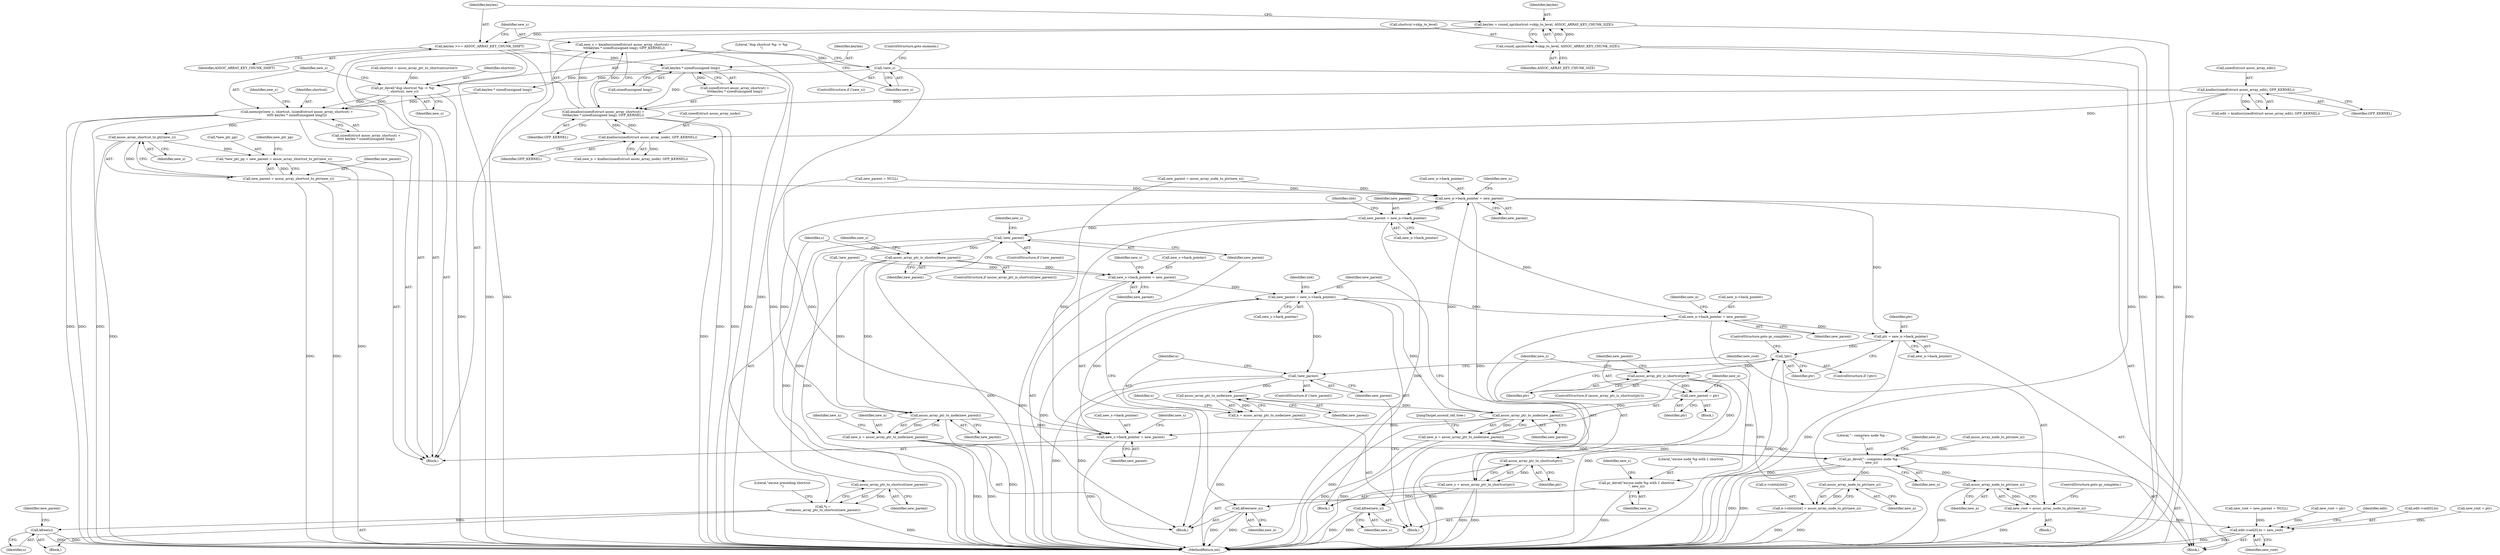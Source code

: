 digraph "0_linux_95389b08d93d5c06ec63ab49bd732b0069b7c35e@API" {
"1000222" [label="(Call,new_s = kmalloc(sizeof(struct assoc_array_shortcut) +\n\t\t\t\tkeylen * sizeof(unsigned long), GFP_KERNEL))"];
"1000224" [label="(Call,kmalloc(sizeof(struct assoc_array_shortcut) +\n\t\t\t\tkeylen * sizeof(unsigned long), GFP_KERNEL))"];
"1000228" [label="(Call,keylen * sizeof(unsigned long))"];
"1000219" [label="(Call,keylen >>= ASSOC_ARRAY_KEY_CHUNK_SHIFT)"];
"1000212" [label="(Call,keylen = round_up(shortcut->skip_to_level, ASSOC_ARRAY_KEY_CHUNK_SIZE))"];
"1000214" [label="(Call,round_up(shortcut->skip_to_level, ASSOC_ARRAY_KEY_CHUNK_SIZE))"];
"1000287" [label="(Call,kzalloc(sizeof(struct assoc_array_node), GFP_KERNEL))"];
"1000145" [label="(Call,kzalloc(sizeof(struct assoc_array_edit), GFP_KERNEL))"];
"1000234" [label="(Call,!new_s)"];
"1000237" [label="(Call,pr_devel(\"dup shortcut %p -> %p\n\", shortcut, new_s))"];
"1000241" [label="(Call,memcpy(new_s, shortcut, (sizeof(struct assoc_array_shortcut) +\n\t\t\t\t\t keylen * sizeof(unsigned long))))"];
"1000268" [label="(Call,assoc_array_shortcut_to_ptr(new_s))"];
"1000263" [label="(Call,*new_ptr_pp = new_parent = assoc_array_shortcut_to_ptr(new_s))"];
"1000266" [label="(Call,new_parent = assoc_array_shortcut_to_ptr(new_s))"];
"1000299" [label="(Call,new_n->back_pointer = new_parent)"];
"1000622" [label="(Call,new_parent = new_n->back_pointer)"];
"1000635" [label="(Call,!new_parent)"];
"1000653" [label="(Call,assoc_array_ptr_is_shortcut(new_parent))"];
"1000659" [label="(Call,assoc_array_ptr_to_shortcut(new_parent))"];
"1000657" [label="(Call,*s =\n\t\t\t\t\tassoc_array_ptr_to_shortcut(new_parent))"];
"1000681" [label="(Call,kfree(s))"];
"1000701" [label="(Call,new_s->back_pointer = new_parent)"];
"1000740" [label="(Call,new_parent = new_s->back_pointer)"];
"1000760" [label="(Call,new_n->back_pointer = new_parent)"];
"1000723" [label="(Call,ptr = new_n->back_pointer)"];
"1000729" [label="(Call,!ptr)"];
"1000733" [label="(Call,assoc_array_ptr_is_shortcut(ptr))"];
"1000738" [label="(Call,assoc_array_ptr_to_shortcut(ptr))"];
"1000736" [label="(Call,new_s = assoc_array_ptr_to_shortcut(ptr))"];
"1000770" [label="(Call,kfree(new_s))"];
"1000795" [label="(Call,new_parent = ptr)"];
"1000800" [label="(Call,assoc_array_ptr_to_node(new_parent))"];
"1000251" [label="(Call,new_s->back_pointer = new_parent)"];
"1000798" [label="(Call,new_n = assoc_array_ptr_to_node(new_parent))"];
"1000372" [label="(Call,pr_devel(\"-- compress node %p --\n\", new_n))"];
"1000615" [label="(Call,pr_devel(\"excise node %p with 1 shortcut\n\", new_n))"];
"1000632" [label="(Call,kfree(new_n))"];
"1000778" [label="(Call,assoc_array_node_to_ptr(new_n))"];
"1000776" [label="(Call,new_root = assoc_array_node_to_ptr(new_n))"];
"1000851" [label="(Call,edit->set[0].to = new_root)"];
"1000791" [label="(Call,assoc_array_node_to_ptr(new_n))"];
"1000785" [label="(Call,n->slots[slot] = assoc_array_node_to_ptr(new_n))"];
"1000773" [label="(Call,!new_parent)"];
"1000783" [label="(Call,assoc_array_ptr_to_node(new_parent))"];
"1000781" [label="(Call,n = assoc_array_ptr_to_node(new_parent))"];
"1000713" [label="(Call,assoc_array_ptr_to_node(new_parent))"];
"1000711" [label="(Call,new_n = assoc_array_ptr_to_node(new_parent))"];
"1000287" [label="(Call,kzalloc(sizeof(struct assoc_array_node), GFP_KERNEL))"];
"1000739" [label="(Identifier,ptr)"];
"1000148" [label="(Identifier,GFP_KERNEL)"];
"1000730" [label="(Identifier,ptr)"];
"1000791" [label="(Call,assoc_array_node_to_ptr(new_n))"];
"1000316" [label="(Call,assoc_array_node_to_ptr(new_n))"];
"1000701" [label="(Call,new_s->back_pointer = new_parent)"];
"1000615" [label="(Call,pr_devel(\"excise node %p with 1 shortcut\n\", new_n))"];
"1000785" [label="(Call,n->slots[slot] = assoc_array_node_to_ptr(new_n))"];
"1000794" [label="(Block,)"];
"1000373" [label="(Literal,\"-- compress node %p --\n\")"];
"1000714" [label="(Identifier,new_parent)"];
"1000767" [label="(Identifier,new_n)"];
"1000218" [label="(Identifier,ASSOC_ARRAY_KEY_CHUNK_SIZE)"];
"1000736" [label="(Call,new_s = assoc_array_ptr_to_shortcut(ptr))"];
"1000779" [label="(Identifier,new_n)"];
"1000782" [label="(Identifier,n)"];
"1000788" [label="(Identifier,n)"];
"1000377" [label="(Identifier,new_n)"];
"1000219" [label="(Call,keylen >>= ASSOC_ARRAY_KEY_CHUNK_SHIFT)"];
"1000240" [label="(Identifier,new_s)"];
"1000628" [label="(Identifier,slot)"];
"1000770" [label="(Call,kfree(new_s))"];
"1000374" [label="(Identifier,new_n)"];
"1000705" [label="(Identifier,new_parent)"];
"1000708" [label="(Identifier,new_s)"];
"1000290" [label="(Identifier,GFP_KERNEL)"];
"1000614" [label="(Block,)"];
"1000784" [label="(Identifier,new_parent)"];
"1000861" [label="(Identifier,edit)"];
"1000207" [label="(Block,)"];
"1000801" [label="(Identifier,new_parent)"];
"1000718" [label="(Identifier,new_n)"];
"1000852" [label="(Call,edit->set[0].to)"];
"1000632" [label="(Call,kfree(new_n))"];
"1000191" [label="(Call,new_parent = NULL)"];
"1000660" [label="(Identifier,new_parent)"];
"1000859" [label="(Identifier,new_root)"];
"1000251" [label="(Call,new_s->back_pointer = new_parent)"];
"1000800" [label="(Call,assoc_array_ptr_to_node(new_parent))"];
"1000741" [label="(Identifier,new_parent)"];
"1000300" [label="(Call,new_n->back_pointer)"];
"1000723" [label="(Call,ptr = new_n->back_pointer)"];
"1000733" [label="(Call,assoc_array_ptr_is_shortcut(ptr))"];
"1000731" [label="(ControlStructure,goto gc_complete;)"];
"1000624" [label="(Call,new_n->back_pointer)"];
"1000735" [label="(Block,)"];
"1000783" [label="(Call,assoc_array_ptr_to_node(new_parent))"];
"1000773" [label="(Call,!new_parent)"];
"1000732" [label="(ControlStructure,if (assoc_array_ptr_is_shortcut(ptr)))"];
"1000633" [label="(Identifier,new_n)"];
"1000253" [label="(Identifier,new_s)"];
"1000617" [label="(Identifier,new_n)"];
"1000236" [label="(ControlStructure,goto enomem;)"];
"1000657" [label="(Call,*s =\n\t\t\t\t\tassoc_array_ptr_to_shortcut(new_parent))"];
"1000681" [label="(Call,kfree(s))"];
"1000682" [label="(Identifier,s)"];
"1000761" [label="(Call,new_n->back_pointer)"];
"1000711" [label="(Call,new_n = assoc_array_ptr_to_node(new_parent))"];
"1000737" [label="(Identifier,new_s)"];
"1000225" [label="(Call,sizeof(struct assoc_array_shortcut) +\n\t\t\t\tkeylen * sizeof(unsigned long))"];
"1000775" [label="(Block,)"];
"1000622" [label="(Call,new_parent = new_n->back_pointer)"];
"1000655" [label="(Block,)"];
"1000658" [label="(Identifier,s)"];
"1000299" [label="(Call,new_n->back_pointer = new_parent)"];
"1000697" [label="(Call,new_root = ptr)"];
"1000267" [label="(Identifier,new_parent)"];
"1000285" [label="(Call,new_n = kzalloc(sizeof(struct assoc_array_node), GFP_KERNEL))"];
"1000288" [label="(Call,sizeof(struct assoc_array_node))"];
"1000635" [label="(Call,!new_parent)"];
"1000776" [label="(Call,new_root = assoc_array_node_to_ptr(new_n))"];
"1000802" [label="(JumpTarget,ascend_old_tree:)"];
"1000232" [label="(Identifier,GFP_KERNEL)"];
"1000756" [label="(Block,)"];
"1000238" [label="(Literal,\"dup shortcut %p -> %p\n\")"];
"1000222" [label="(Call,new_s = kmalloc(sizeof(struct assoc_array_shortcut) +\n\t\t\t\tkeylen * sizeof(unsigned long), GFP_KERNEL))"];
"1000619" [label="(Identifier,new_s)"];
"1000221" [label="(Identifier,ASSOC_ARRAY_KEY_CHUNK_SHIFT)"];
"1000729" [label="(Call,!ptr)"];
"1000146" [label="(Call,sizeof(struct assoc_array_edit))"];
"1000255" [label="(Identifier,new_parent)"];
"1000786" [label="(Call,n->slots[slot])"];
"1000774" [label="(Identifier,new_parent)"];
"1000662" [label="(Literal,\"excise preceding shortcut\n\")"];
"1000780" [label="(ControlStructure,goto gc_complete;)"];
"1000659" [label="(Call,assoc_array_ptr_to_shortcut(new_parent))"];
"1000314" [label="(Call,new_parent = assoc_array_node_to_ptr(new_n))"];
"1000268" [label="(Call,assoc_array_shortcut_to_ptr(new_s))"];
"1000306" [label="(Identifier,new_n)"];
"1000372" [label="(Call,pr_devel(\"-- compress node %p --\n\", new_n))"];
"1000797" [label="(Identifier,ptr)"];
"1000616" [label="(Literal,\"excise node %p with 1 shortcut\n\")"];
"1000234" [label="(Call,!new_s)"];
"1000738" [label="(Call,assoc_array_ptr_to_shortcut(ptr))"];
"1000746" [label="(Identifier,slot)"];
"1000233" [label="(ControlStructure,if (!new_s))"];
"1000237" [label="(Call,pr_devel(\"dup shortcut %p -> %p\n\", shortcut, new_s))"];
"1000241" [label="(Call,memcpy(new_s, shortcut, (sizeof(struct assoc_array_shortcut) +\n\t\t\t\t\t keylen * sizeof(unsigned long))))"];
"1000145" [label="(Call,kzalloc(sizeof(struct assoc_array_edit), GFP_KERNEL))"];
"1000252" [label="(Call,new_s->back_pointer)"];
"1000235" [label="(Identifier,new_s)"];
"1000636" [label="(Identifier,new_parent)"];
"1000740" [label="(Call,new_parent = new_s->back_pointer)"];
"1000712" [label="(Identifier,new_n)"];
"1000244" [label="(Call,sizeof(struct assoc_array_shortcut) +\n\t\t\t\t\t keylen * sizeof(unsigned long))"];
"1000243" [label="(Identifier,shortcut)"];
"1000116" [label="(Block,)"];
"1000634" [label="(ControlStructure,if (!new_parent))"];
"1000215" [label="(Call,shortcut->skip_to_level)"];
"1000777" [label="(Identifier,new_root)"];
"1000230" [label="(Call,sizeof(unsigned long))"];
"1000640" [label="(Identifier,new_s)"];
"1000703" [label="(Identifier,new_s)"];
"1000623" [label="(Identifier,new_parent)"];
"1000653" [label="(Call,assoc_array_ptr_is_shortcut(new_parent))"];
"1000781" [label="(Call,n = assoc_array_ptr_to_node(new_parent))"];
"1000728" [label="(ControlStructure,if (!ptr))"];
"1000214" [label="(Call,round_up(shortcut->skip_to_level, ASSOC_ARRAY_KEY_CHUNK_SIZE))"];
"1000220" [label="(Identifier,keylen)"];
"1000713" [label="(Call,assoc_array_ptr_to_node(new_parent))"];
"1000269" [label="(Identifier,new_s)"];
"1000189" [label="(Call,new_root = new_parent = NULL)"];
"1000228" [label="(Call,keylen * sizeof(unsigned long))"];
"1000702" [label="(Call,new_s->back_pointer)"];
"1000208" [label="(Call,shortcut = assoc_array_ptr_to_shortcut(cursor))"];
"1000772" [label="(ControlStructure,if (!new_parent))"];
"1000229" [label="(Identifier,keylen)"];
"1000764" [label="(Identifier,new_parent)"];
"1000798" [label="(Call,new_n = assoc_array_ptr_to_node(new_parent))"];
"1000224" [label="(Call,kmalloc(sizeof(struct assoc_array_shortcut) +\n\t\t\t\tkeylen * sizeof(unsigned long), GFP_KERNEL))"];
"1000271" [label="(Identifier,new_ptr_pp)"];
"1000685" [label="(Identifier,new_parent)"];
"1000778" [label="(Call,assoc_array_node_to_ptr(new_n))"];
"1000239" [label="(Identifier,shortcut)"];
"1000654" [label="(Identifier,new_parent)"];
"1000799" [label="(Identifier,new_n)"];
"1000213" [label="(Identifier,keylen)"];
"1000792" [label="(Identifier,new_n)"];
"1000882" [label="(MethodReturn,int)"];
"1000684" [label="(Call,!new_parent)"];
"1000851" [label="(Call,edit->set[0].to = new_root)"];
"1000734" [label="(Identifier,ptr)"];
"1000242" [label="(Identifier,new_s)"];
"1000143" [label="(Call,edit = kzalloc(sizeof(struct assoc_array_edit), GFP_KERNEL))"];
"1000725" [label="(Call,new_n->back_pointer)"];
"1000264" [label="(Call,*new_ptr_pp)"];
"1000258" [label="(Identifier,new_s)"];
"1000724" [label="(Identifier,ptr)"];
"1000212" [label="(Call,keylen = round_up(shortcut->skip_to_level, ASSOC_ARRAY_KEY_CHUNK_SIZE))"];
"1000760" [label="(Call,new_n->back_pointer = new_parent)"];
"1000648" [label="(Call,new_root = ptr)"];
"1000303" [label="(Identifier,new_parent)"];
"1000247" [label="(Call,keylen * sizeof(unsigned long))"];
"1000266" [label="(Call,new_parent = assoc_array_shortcut_to_ptr(new_s))"];
"1000263" [label="(Call,*new_ptr_pp = new_parent = assoc_array_shortcut_to_ptr(new_s))"];
"1000742" [label="(Call,new_s->back_pointer)"];
"1000795" [label="(Call,new_parent = ptr)"];
"1000223" [label="(Identifier,new_s)"];
"1000771" [label="(Identifier,new_s)"];
"1000796" [label="(Identifier,new_parent)"];
"1000652" [label="(ControlStructure,if (assoc_array_ptr_is_shortcut(new_parent)))"];
"1000222" -> "1000207"  [label="AST: "];
"1000222" -> "1000224"  [label="CFG: "];
"1000223" -> "1000222"  [label="AST: "];
"1000224" -> "1000222"  [label="AST: "];
"1000235" -> "1000222"  [label="CFG: "];
"1000222" -> "1000882"  [label="DDG: "];
"1000224" -> "1000222"  [label="DDG: "];
"1000224" -> "1000222"  [label="DDG: "];
"1000222" -> "1000234"  [label="DDG: "];
"1000224" -> "1000232"  [label="CFG: "];
"1000225" -> "1000224"  [label="AST: "];
"1000232" -> "1000224"  [label="AST: "];
"1000224" -> "1000882"  [label="DDG: "];
"1000224" -> "1000882"  [label="DDG: "];
"1000228" -> "1000224"  [label="DDG: "];
"1000287" -> "1000224"  [label="DDG: "];
"1000145" -> "1000224"  [label="DDG: "];
"1000224" -> "1000287"  [label="DDG: "];
"1000228" -> "1000225"  [label="AST: "];
"1000228" -> "1000230"  [label="CFG: "];
"1000229" -> "1000228"  [label="AST: "];
"1000230" -> "1000228"  [label="AST: "];
"1000225" -> "1000228"  [label="CFG: "];
"1000228" -> "1000882"  [label="DDG: "];
"1000228" -> "1000225"  [label="DDG: "];
"1000219" -> "1000228"  [label="DDG: "];
"1000228" -> "1000247"  [label="DDG: "];
"1000219" -> "1000207"  [label="AST: "];
"1000219" -> "1000221"  [label="CFG: "];
"1000220" -> "1000219"  [label="AST: "];
"1000221" -> "1000219"  [label="AST: "];
"1000223" -> "1000219"  [label="CFG: "];
"1000219" -> "1000882"  [label="DDG: "];
"1000219" -> "1000882"  [label="DDG: "];
"1000212" -> "1000219"  [label="DDG: "];
"1000212" -> "1000207"  [label="AST: "];
"1000212" -> "1000214"  [label="CFG: "];
"1000213" -> "1000212"  [label="AST: "];
"1000214" -> "1000212"  [label="AST: "];
"1000220" -> "1000212"  [label="CFG: "];
"1000212" -> "1000882"  [label="DDG: "];
"1000214" -> "1000212"  [label="DDG: "];
"1000214" -> "1000212"  [label="DDG: "];
"1000214" -> "1000218"  [label="CFG: "];
"1000215" -> "1000214"  [label="AST: "];
"1000218" -> "1000214"  [label="AST: "];
"1000214" -> "1000882"  [label="DDG: "];
"1000214" -> "1000882"  [label="DDG: "];
"1000287" -> "1000285"  [label="AST: "];
"1000287" -> "1000290"  [label="CFG: "];
"1000288" -> "1000287"  [label="AST: "];
"1000290" -> "1000287"  [label="AST: "];
"1000285" -> "1000287"  [label="CFG: "];
"1000287" -> "1000882"  [label="DDG: "];
"1000287" -> "1000285"  [label="DDG: "];
"1000145" -> "1000287"  [label="DDG: "];
"1000145" -> "1000143"  [label="AST: "];
"1000145" -> "1000148"  [label="CFG: "];
"1000146" -> "1000145"  [label="AST: "];
"1000148" -> "1000145"  [label="AST: "];
"1000143" -> "1000145"  [label="CFG: "];
"1000145" -> "1000882"  [label="DDG: "];
"1000145" -> "1000143"  [label="DDG: "];
"1000234" -> "1000233"  [label="AST: "];
"1000234" -> "1000235"  [label="CFG: "];
"1000235" -> "1000234"  [label="AST: "];
"1000236" -> "1000234"  [label="CFG: "];
"1000238" -> "1000234"  [label="CFG: "];
"1000234" -> "1000882"  [label="DDG: "];
"1000234" -> "1000882"  [label="DDG: "];
"1000234" -> "1000237"  [label="DDG: "];
"1000237" -> "1000207"  [label="AST: "];
"1000237" -> "1000240"  [label="CFG: "];
"1000238" -> "1000237"  [label="AST: "];
"1000239" -> "1000237"  [label="AST: "];
"1000240" -> "1000237"  [label="AST: "];
"1000242" -> "1000237"  [label="CFG: "];
"1000237" -> "1000882"  [label="DDG: "];
"1000208" -> "1000237"  [label="DDG: "];
"1000237" -> "1000241"  [label="DDG: "];
"1000237" -> "1000241"  [label="DDG: "];
"1000241" -> "1000207"  [label="AST: "];
"1000241" -> "1000244"  [label="CFG: "];
"1000242" -> "1000241"  [label="AST: "];
"1000243" -> "1000241"  [label="AST: "];
"1000244" -> "1000241"  [label="AST: "];
"1000253" -> "1000241"  [label="CFG: "];
"1000241" -> "1000882"  [label="DDG: "];
"1000241" -> "1000882"  [label="DDG: "];
"1000241" -> "1000882"  [label="DDG: "];
"1000247" -> "1000241"  [label="DDG: "];
"1000241" -> "1000268"  [label="DDG: "];
"1000268" -> "1000266"  [label="AST: "];
"1000268" -> "1000269"  [label="CFG: "];
"1000269" -> "1000268"  [label="AST: "];
"1000266" -> "1000268"  [label="CFG: "];
"1000268" -> "1000882"  [label="DDG: "];
"1000268" -> "1000263"  [label="DDG: "];
"1000268" -> "1000266"  [label="DDG: "];
"1000263" -> "1000207"  [label="AST: "];
"1000263" -> "1000266"  [label="CFG: "];
"1000264" -> "1000263"  [label="AST: "];
"1000266" -> "1000263"  [label="AST: "];
"1000271" -> "1000263"  [label="CFG: "];
"1000263" -> "1000882"  [label="DDG: "];
"1000266" -> "1000263"  [label="DDG: "];
"1000267" -> "1000266"  [label="AST: "];
"1000266" -> "1000882"  [label="DDG: "];
"1000266" -> "1000882"  [label="DDG: "];
"1000266" -> "1000299"  [label="DDG: "];
"1000299" -> "1000116"  [label="AST: "];
"1000299" -> "1000303"  [label="CFG: "];
"1000300" -> "1000299"  [label="AST: "];
"1000303" -> "1000299"  [label="AST: "];
"1000306" -> "1000299"  [label="CFG: "];
"1000299" -> "1000882"  [label="DDG: "];
"1000713" -> "1000299"  [label="DDG: "];
"1000314" -> "1000299"  [label="DDG: "];
"1000800" -> "1000299"  [label="DDG: "];
"1000191" -> "1000299"  [label="DDG: "];
"1000299" -> "1000622"  [label="DDG: "];
"1000299" -> "1000723"  [label="DDG: "];
"1000622" -> "1000614"  [label="AST: "];
"1000622" -> "1000624"  [label="CFG: "];
"1000623" -> "1000622"  [label="AST: "];
"1000624" -> "1000622"  [label="AST: "];
"1000628" -> "1000622"  [label="CFG: "];
"1000622" -> "1000882"  [label="DDG: "];
"1000760" -> "1000622"  [label="DDG: "];
"1000622" -> "1000635"  [label="DDG: "];
"1000635" -> "1000634"  [label="AST: "];
"1000635" -> "1000636"  [label="CFG: "];
"1000636" -> "1000635"  [label="AST: "];
"1000640" -> "1000635"  [label="CFG: "];
"1000654" -> "1000635"  [label="CFG: "];
"1000635" -> "1000882"  [label="DDG: "];
"1000635" -> "1000882"  [label="DDG: "];
"1000635" -> "1000653"  [label="DDG: "];
"1000653" -> "1000652"  [label="AST: "];
"1000653" -> "1000654"  [label="CFG: "];
"1000654" -> "1000653"  [label="AST: "];
"1000658" -> "1000653"  [label="CFG: "];
"1000703" -> "1000653"  [label="CFG: "];
"1000653" -> "1000882"  [label="DDG: "];
"1000653" -> "1000659"  [label="DDG: "];
"1000653" -> "1000701"  [label="DDG: "];
"1000653" -> "1000713"  [label="DDG: "];
"1000659" -> "1000657"  [label="AST: "];
"1000659" -> "1000660"  [label="CFG: "];
"1000660" -> "1000659"  [label="AST: "];
"1000657" -> "1000659"  [label="CFG: "];
"1000659" -> "1000657"  [label="DDG: "];
"1000657" -> "1000655"  [label="AST: "];
"1000658" -> "1000657"  [label="AST: "];
"1000662" -> "1000657"  [label="CFG: "];
"1000657" -> "1000882"  [label="DDG: "];
"1000657" -> "1000681"  [label="DDG: "];
"1000681" -> "1000655"  [label="AST: "];
"1000681" -> "1000682"  [label="CFG: "];
"1000682" -> "1000681"  [label="AST: "];
"1000685" -> "1000681"  [label="CFG: "];
"1000681" -> "1000882"  [label="DDG: "];
"1000681" -> "1000882"  [label="DDG: "];
"1000701" -> "1000614"  [label="AST: "];
"1000701" -> "1000705"  [label="CFG: "];
"1000702" -> "1000701"  [label="AST: "];
"1000705" -> "1000701"  [label="AST: "];
"1000708" -> "1000701"  [label="CFG: "];
"1000701" -> "1000882"  [label="DDG: "];
"1000684" -> "1000701"  [label="DDG: "];
"1000701" -> "1000740"  [label="DDG: "];
"1000740" -> "1000735"  [label="AST: "];
"1000740" -> "1000742"  [label="CFG: "];
"1000741" -> "1000740"  [label="AST: "];
"1000742" -> "1000740"  [label="AST: "];
"1000746" -> "1000740"  [label="CFG: "];
"1000740" -> "1000882"  [label="DDG: "];
"1000251" -> "1000740"  [label="DDG: "];
"1000740" -> "1000760"  [label="DDG: "];
"1000740" -> "1000773"  [label="DDG: "];
"1000740" -> "1000800"  [label="DDG: "];
"1000760" -> "1000756"  [label="AST: "];
"1000760" -> "1000764"  [label="CFG: "];
"1000761" -> "1000760"  [label="AST: "];
"1000764" -> "1000760"  [label="AST: "];
"1000767" -> "1000760"  [label="CFG: "];
"1000760" -> "1000882"  [label="DDG: "];
"1000760" -> "1000723"  [label="DDG: "];
"1000723" -> "1000116"  [label="AST: "];
"1000723" -> "1000725"  [label="CFG: "];
"1000724" -> "1000723"  [label="AST: "];
"1000725" -> "1000723"  [label="AST: "];
"1000730" -> "1000723"  [label="CFG: "];
"1000723" -> "1000882"  [label="DDG: "];
"1000723" -> "1000729"  [label="DDG: "];
"1000729" -> "1000728"  [label="AST: "];
"1000729" -> "1000730"  [label="CFG: "];
"1000730" -> "1000729"  [label="AST: "];
"1000731" -> "1000729"  [label="CFG: "];
"1000734" -> "1000729"  [label="CFG: "];
"1000729" -> "1000882"  [label="DDG: "];
"1000729" -> "1000882"  [label="DDG: "];
"1000729" -> "1000733"  [label="DDG: "];
"1000733" -> "1000732"  [label="AST: "];
"1000733" -> "1000734"  [label="CFG: "];
"1000734" -> "1000733"  [label="AST: "];
"1000737" -> "1000733"  [label="CFG: "];
"1000796" -> "1000733"  [label="CFG: "];
"1000733" -> "1000882"  [label="DDG: "];
"1000733" -> "1000738"  [label="DDG: "];
"1000733" -> "1000795"  [label="DDG: "];
"1000738" -> "1000736"  [label="AST: "];
"1000738" -> "1000739"  [label="CFG: "];
"1000739" -> "1000738"  [label="AST: "];
"1000736" -> "1000738"  [label="CFG: "];
"1000738" -> "1000882"  [label="DDG: "];
"1000738" -> "1000736"  [label="DDG: "];
"1000736" -> "1000735"  [label="AST: "];
"1000737" -> "1000736"  [label="AST: "];
"1000741" -> "1000736"  [label="CFG: "];
"1000736" -> "1000882"  [label="DDG: "];
"1000736" -> "1000882"  [label="DDG: "];
"1000736" -> "1000770"  [label="DDG: "];
"1000770" -> "1000756"  [label="AST: "];
"1000770" -> "1000771"  [label="CFG: "];
"1000771" -> "1000770"  [label="AST: "];
"1000774" -> "1000770"  [label="CFG: "];
"1000770" -> "1000882"  [label="DDG: "];
"1000770" -> "1000882"  [label="DDG: "];
"1000795" -> "1000794"  [label="AST: "];
"1000795" -> "1000797"  [label="CFG: "];
"1000796" -> "1000795"  [label="AST: "];
"1000797" -> "1000795"  [label="AST: "];
"1000799" -> "1000795"  [label="CFG: "];
"1000795" -> "1000800"  [label="DDG: "];
"1000800" -> "1000798"  [label="AST: "];
"1000800" -> "1000801"  [label="CFG: "];
"1000801" -> "1000800"  [label="AST: "];
"1000798" -> "1000800"  [label="CFG: "];
"1000800" -> "1000882"  [label="DDG: "];
"1000800" -> "1000251"  [label="DDG: "];
"1000800" -> "1000798"  [label="DDG: "];
"1000783" -> "1000800"  [label="DDG: "];
"1000251" -> "1000207"  [label="AST: "];
"1000251" -> "1000255"  [label="CFG: "];
"1000252" -> "1000251"  [label="AST: "];
"1000255" -> "1000251"  [label="AST: "];
"1000258" -> "1000251"  [label="CFG: "];
"1000251" -> "1000882"  [label="DDG: "];
"1000713" -> "1000251"  [label="DDG: "];
"1000314" -> "1000251"  [label="DDG: "];
"1000191" -> "1000251"  [label="DDG: "];
"1000798" -> "1000116"  [label="AST: "];
"1000799" -> "1000798"  [label="AST: "];
"1000802" -> "1000798"  [label="CFG: "];
"1000798" -> "1000882"  [label="DDG: "];
"1000798" -> "1000882"  [label="DDG: "];
"1000798" -> "1000372"  [label="DDG: "];
"1000372" -> "1000116"  [label="AST: "];
"1000372" -> "1000374"  [label="CFG: "];
"1000373" -> "1000372"  [label="AST: "];
"1000374" -> "1000372"  [label="AST: "];
"1000377" -> "1000372"  [label="CFG: "];
"1000372" -> "1000882"  [label="DDG: "];
"1000372" -> "1000882"  [label="DDG: "];
"1000711" -> "1000372"  [label="DDG: "];
"1000316" -> "1000372"  [label="DDG: "];
"1000372" -> "1000615"  [label="DDG: "];
"1000372" -> "1000778"  [label="DDG: "];
"1000372" -> "1000791"  [label="DDG: "];
"1000615" -> "1000614"  [label="AST: "];
"1000615" -> "1000617"  [label="CFG: "];
"1000616" -> "1000615"  [label="AST: "];
"1000617" -> "1000615"  [label="AST: "];
"1000619" -> "1000615"  [label="CFG: "];
"1000615" -> "1000882"  [label="DDG: "];
"1000615" -> "1000632"  [label="DDG: "];
"1000632" -> "1000614"  [label="AST: "];
"1000632" -> "1000633"  [label="CFG: "];
"1000633" -> "1000632"  [label="AST: "];
"1000636" -> "1000632"  [label="CFG: "];
"1000632" -> "1000882"  [label="DDG: "];
"1000632" -> "1000882"  [label="DDG: "];
"1000778" -> "1000776"  [label="AST: "];
"1000778" -> "1000779"  [label="CFG: "];
"1000779" -> "1000778"  [label="AST: "];
"1000776" -> "1000778"  [label="CFG: "];
"1000778" -> "1000882"  [label="DDG: "];
"1000778" -> "1000776"  [label="DDG: "];
"1000776" -> "1000775"  [label="AST: "];
"1000777" -> "1000776"  [label="AST: "];
"1000780" -> "1000776"  [label="CFG: "];
"1000776" -> "1000882"  [label="DDG: "];
"1000776" -> "1000851"  [label="DDG: "];
"1000851" -> "1000116"  [label="AST: "];
"1000851" -> "1000859"  [label="CFG: "];
"1000852" -> "1000851"  [label="AST: "];
"1000859" -> "1000851"  [label="AST: "];
"1000861" -> "1000851"  [label="CFG: "];
"1000851" -> "1000882"  [label="DDG: "];
"1000851" -> "1000882"  [label="DDG: "];
"1000189" -> "1000851"  [label="DDG: "];
"1000648" -> "1000851"  [label="DDG: "];
"1000697" -> "1000851"  [label="DDG: "];
"1000791" -> "1000785"  [label="AST: "];
"1000791" -> "1000792"  [label="CFG: "];
"1000792" -> "1000791"  [label="AST: "];
"1000785" -> "1000791"  [label="CFG: "];
"1000791" -> "1000785"  [label="DDG: "];
"1000785" -> "1000756"  [label="AST: "];
"1000786" -> "1000785"  [label="AST: "];
"1000799" -> "1000785"  [label="CFG: "];
"1000785" -> "1000882"  [label="DDG: "];
"1000785" -> "1000882"  [label="DDG: "];
"1000773" -> "1000772"  [label="AST: "];
"1000773" -> "1000774"  [label="CFG: "];
"1000774" -> "1000773"  [label="AST: "];
"1000777" -> "1000773"  [label="CFG: "];
"1000782" -> "1000773"  [label="CFG: "];
"1000773" -> "1000882"  [label="DDG: "];
"1000773" -> "1000882"  [label="DDG: "];
"1000773" -> "1000783"  [label="DDG: "];
"1000783" -> "1000781"  [label="AST: "];
"1000783" -> "1000784"  [label="CFG: "];
"1000784" -> "1000783"  [label="AST: "];
"1000781" -> "1000783"  [label="CFG: "];
"1000783" -> "1000781"  [label="DDG: "];
"1000781" -> "1000756"  [label="AST: "];
"1000782" -> "1000781"  [label="AST: "];
"1000788" -> "1000781"  [label="CFG: "];
"1000781" -> "1000882"  [label="DDG: "];
"1000713" -> "1000711"  [label="AST: "];
"1000713" -> "1000714"  [label="CFG: "];
"1000714" -> "1000713"  [label="AST: "];
"1000711" -> "1000713"  [label="CFG: "];
"1000713" -> "1000882"  [label="DDG: "];
"1000713" -> "1000711"  [label="DDG: "];
"1000684" -> "1000713"  [label="DDG: "];
"1000711" -> "1000614"  [label="AST: "];
"1000712" -> "1000711"  [label="AST: "];
"1000718" -> "1000711"  [label="CFG: "];
"1000711" -> "1000882"  [label="DDG: "];
"1000711" -> "1000882"  [label="DDG: "];
}
